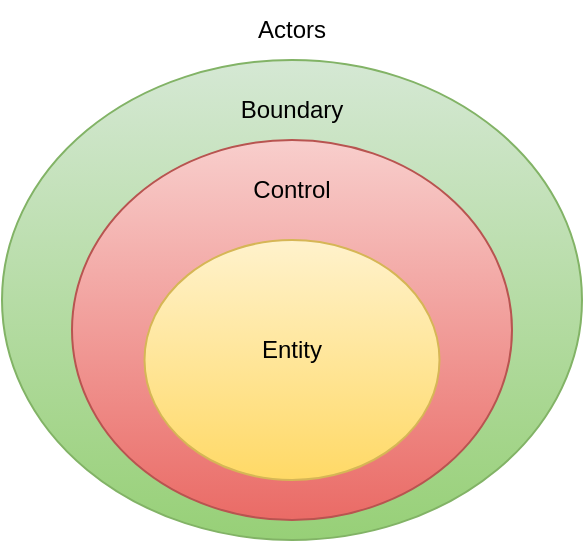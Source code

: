 <mxfile version="17.2.4" type="device"><diagram id="5WnXYz6AOSxIP9hsLsxi" name="Page-1"><mxGraphModel dx="780" dy="1087" grid="1" gridSize="10" guides="1" tooltips="1" connect="1" arrows="1" fold="1" page="1" pageScale="1" pageWidth="850" pageHeight="1100" math="0" shadow="0"><root><mxCell id="0"/><mxCell id="1" parent="0"/><mxCell id="DSkw-kIzJOVndpb3lW9A-1" value="" style="ellipse;whiteSpace=wrap;html=1;fillColor=#d5e8d4;strokeColor=#82b366;gradientColor=#97d077;" vertex="1" parent="1"><mxGeometry x="140" y="140" width="290" height="240" as="geometry"/></mxCell><mxCell id="DSkw-kIzJOVndpb3lW9A-2" value="Actors" style="text;html=1;strokeColor=none;fillColor=none;align=center;verticalAlign=middle;whiteSpace=wrap;rounded=0;" vertex="1" parent="1"><mxGeometry x="255" y="110" width="60" height="30" as="geometry"/></mxCell><mxCell id="DSkw-kIzJOVndpb3lW9A-3" value="" style="ellipse;whiteSpace=wrap;html=1;fillColor=#f8cecc;gradientColor=#ea6b66;strokeColor=#b85450;" vertex="1" parent="1"><mxGeometry x="175" y="180" width="220" height="190" as="geometry"/></mxCell><mxCell id="DSkw-kIzJOVndpb3lW9A-4" value="Boundary" style="text;html=1;strokeColor=none;fillColor=none;align=center;verticalAlign=middle;whiteSpace=wrap;rounded=0;" vertex="1" parent="1"><mxGeometry x="255" y="150" width="60" height="30" as="geometry"/></mxCell><mxCell id="DSkw-kIzJOVndpb3lW9A-5" value="Control" style="text;html=1;strokeColor=none;fillColor=none;align=center;verticalAlign=middle;whiteSpace=wrap;rounded=0;" vertex="1" parent="1"><mxGeometry x="255" y="190" width="60" height="30" as="geometry"/></mxCell><mxCell id="DSkw-kIzJOVndpb3lW9A-6" value="" style="ellipse;whiteSpace=wrap;html=1;fillColor=#fff2cc;gradientColor=#ffd966;strokeColor=#d6b656;" vertex="1" parent="1"><mxGeometry x="211.25" y="230" width="147.5" height="120" as="geometry"/></mxCell><mxCell id="DSkw-kIzJOVndpb3lW9A-7" value="Entity" style="text;html=1;strokeColor=none;fillColor=none;align=center;verticalAlign=middle;whiteSpace=wrap;rounded=0;" vertex="1" parent="1"><mxGeometry x="255" y="270" width="60" height="30" as="geometry"/></mxCell></root></mxGraphModel></diagram></mxfile>